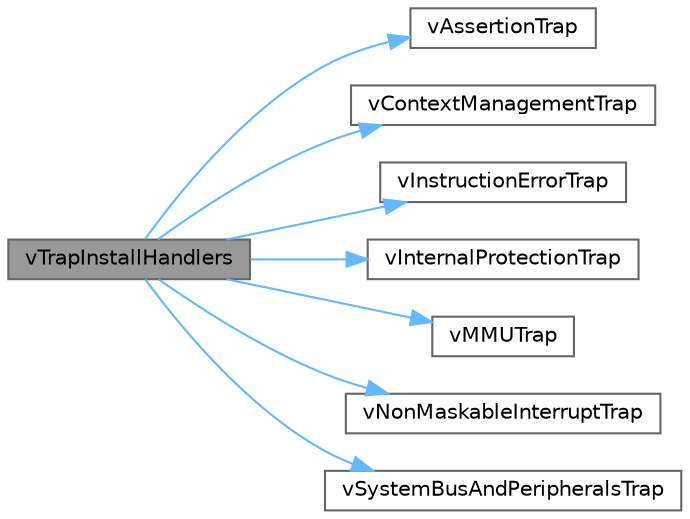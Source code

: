 digraph "vTrapInstallHandlers"
{
 // LATEX_PDF_SIZE
  bgcolor="transparent";
  edge [fontname=Helvetica,fontsize=10,labelfontname=Helvetica,labelfontsize=10];
  node [fontname=Helvetica,fontsize=10,shape=box,height=0.2,width=0.4];
  rankdir="LR";
  Node1 [id="Node000001",label="vTrapInstallHandlers",height=0.2,width=0.4,color="gray40", fillcolor="grey60", style="filled", fontcolor="black",tooltip=" "];
  Node1 -> Node2 [id="edge8_Node000001_Node000002",color="steelblue1",style="solid",tooltip=" "];
  Node2 [id="Node000002",label="vAssertionTrap",height=0.2,width=0.4,color="grey40", fillcolor="white", style="filled",URL="$porttrap_8c.html#a0d55dbf825efb634259c4f5cecda97f6",tooltip=" "];
  Node1 -> Node3 [id="edge9_Node000001_Node000003",color="steelblue1",style="solid",tooltip=" "];
  Node3 [id="Node000003",label="vContextManagementTrap",height=0.2,width=0.4,color="grey40", fillcolor="white", style="filled",URL="$porttrap_8c.html#aafb193dbaa52093ad36ea36e60742031",tooltip=" "];
  Node1 -> Node4 [id="edge10_Node000001_Node000004",color="steelblue1",style="solid",tooltip=" "];
  Node4 [id="Node000004",label="vInstructionErrorTrap",height=0.2,width=0.4,color="grey40", fillcolor="white", style="filled",URL="$porttrap_8c.html#a51979b7d23c817291c4bec28288e37ef",tooltip=" "];
  Node1 -> Node5 [id="edge11_Node000001_Node000005",color="steelblue1",style="solid",tooltip=" "];
  Node5 [id="Node000005",label="vInternalProtectionTrap",height=0.2,width=0.4,color="grey40", fillcolor="white", style="filled",URL="$porttrap_8c.html#a5df71a2cd124792eeddc63b57ec6de08",tooltip=" "];
  Node1 -> Node6 [id="edge12_Node000001_Node000006",color="steelblue1",style="solid",tooltip=" "];
  Node6 [id="Node000006",label="vMMUTrap",height=0.2,width=0.4,color="grey40", fillcolor="white", style="filled",URL="$porttrap_8c.html#a17a5aece41bf1c8f900abc6c18e21f79",tooltip=" "];
  Node1 -> Node7 [id="edge13_Node000001_Node000007",color="steelblue1",style="solid",tooltip=" "];
  Node7 [id="Node000007",label="vNonMaskableInterruptTrap",height=0.2,width=0.4,color="grey40", fillcolor="white", style="filled",URL="$porttrap_8c.html#ad338c056dbca06ab78a09678009a1cb2",tooltip=" "];
  Node1 -> Node8 [id="edge14_Node000001_Node000008",color="steelblue1",style="solid",tooltip=" "];
  Node8 [id="Node000008",label="vSystemBusAndPeripheralsTrap",height=0.2,width=0.4,color="grey40", fillcolor="white", style="filled",URL="$porttrap_8c.html#a8b44898fec32d8fa9b25be516928ff69",tooltip=" "];
}
